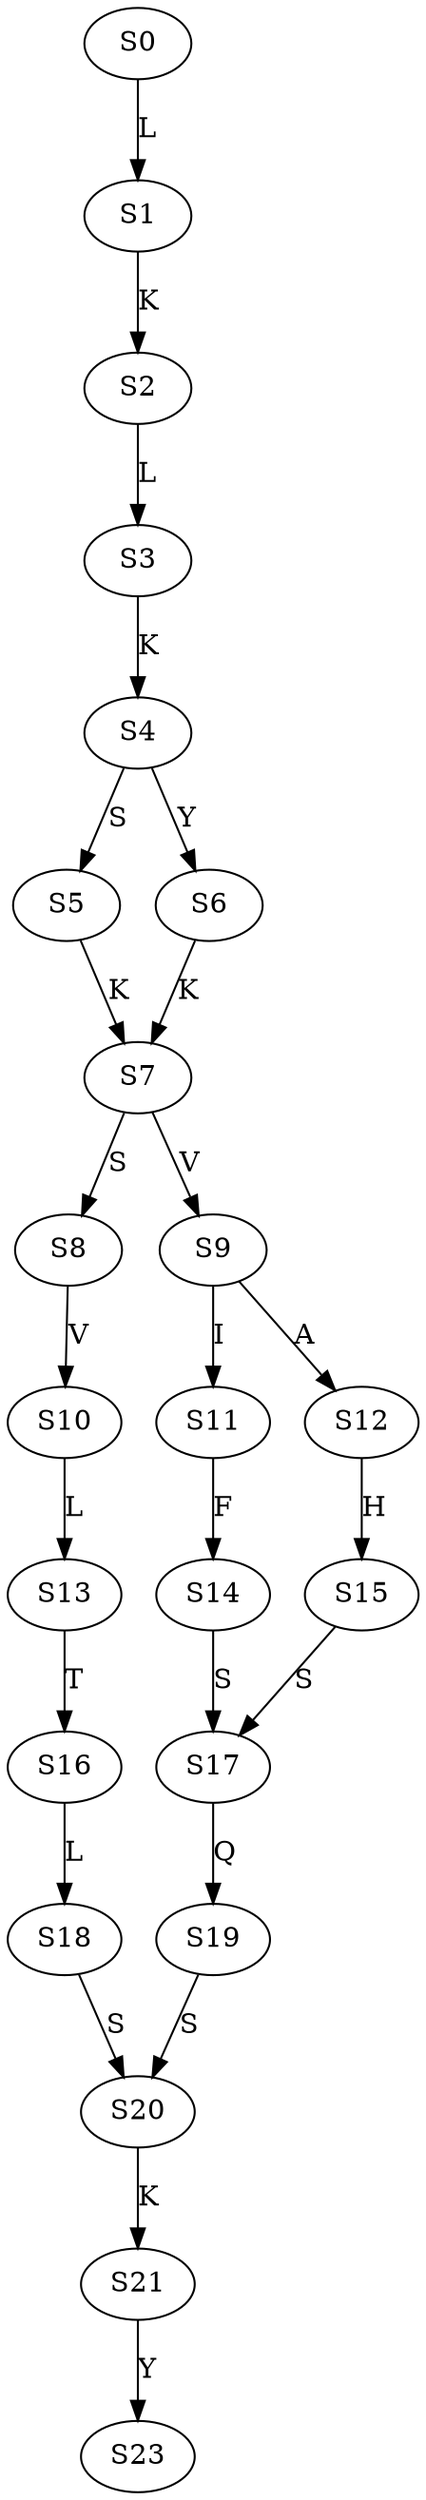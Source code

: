 strict digraph  {
	S0 -> S1 [ label = L ];
	S1 -> S2 [ label = K ];
	S2 -> S3 [ label = L ];
	S3 -> S4 [ label = K ];
	S4 -> S5 [ label = S ];
	S4 -> S6 [ label = Y ];
	S5 -> S7 [ label = K ];
	S6 -> S7 [ label = K ];
	S7 -> S8 [ label = S ];
	S7 -> S9 [ label = V ];
	S8 -> S10 [ label = V ];
	S9 -> S11 [ label = I ];
	S9 -> S12 [ label = A ];
	S10 -> S13 [ label = L ];
	S11 -> S14 [ label = F ];
	S12 -> S15 [ label = H ];
	S13 -> S16 [ label = T ];
	S14 -> S17 [ label = S ];
	S15 -> S17 [ label = S ];
	S16 -> S18 [ label = L ];
	S17 -> S19 [ label = Q ];
	S18 -> S20 [ label = S ];
	S19 -> S20 [ label = S ];
	S20 -> S21 [ label = K ];
	S21 -> S23 [ label = Y ];
}
